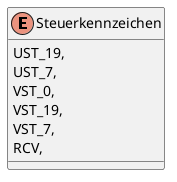 @startuml
enum Steuerkennzeichen {
    UST_19,
    UST_7,
    VST_0,
    VST_19,
    VST_7,
    RCV,
}
@enduml
